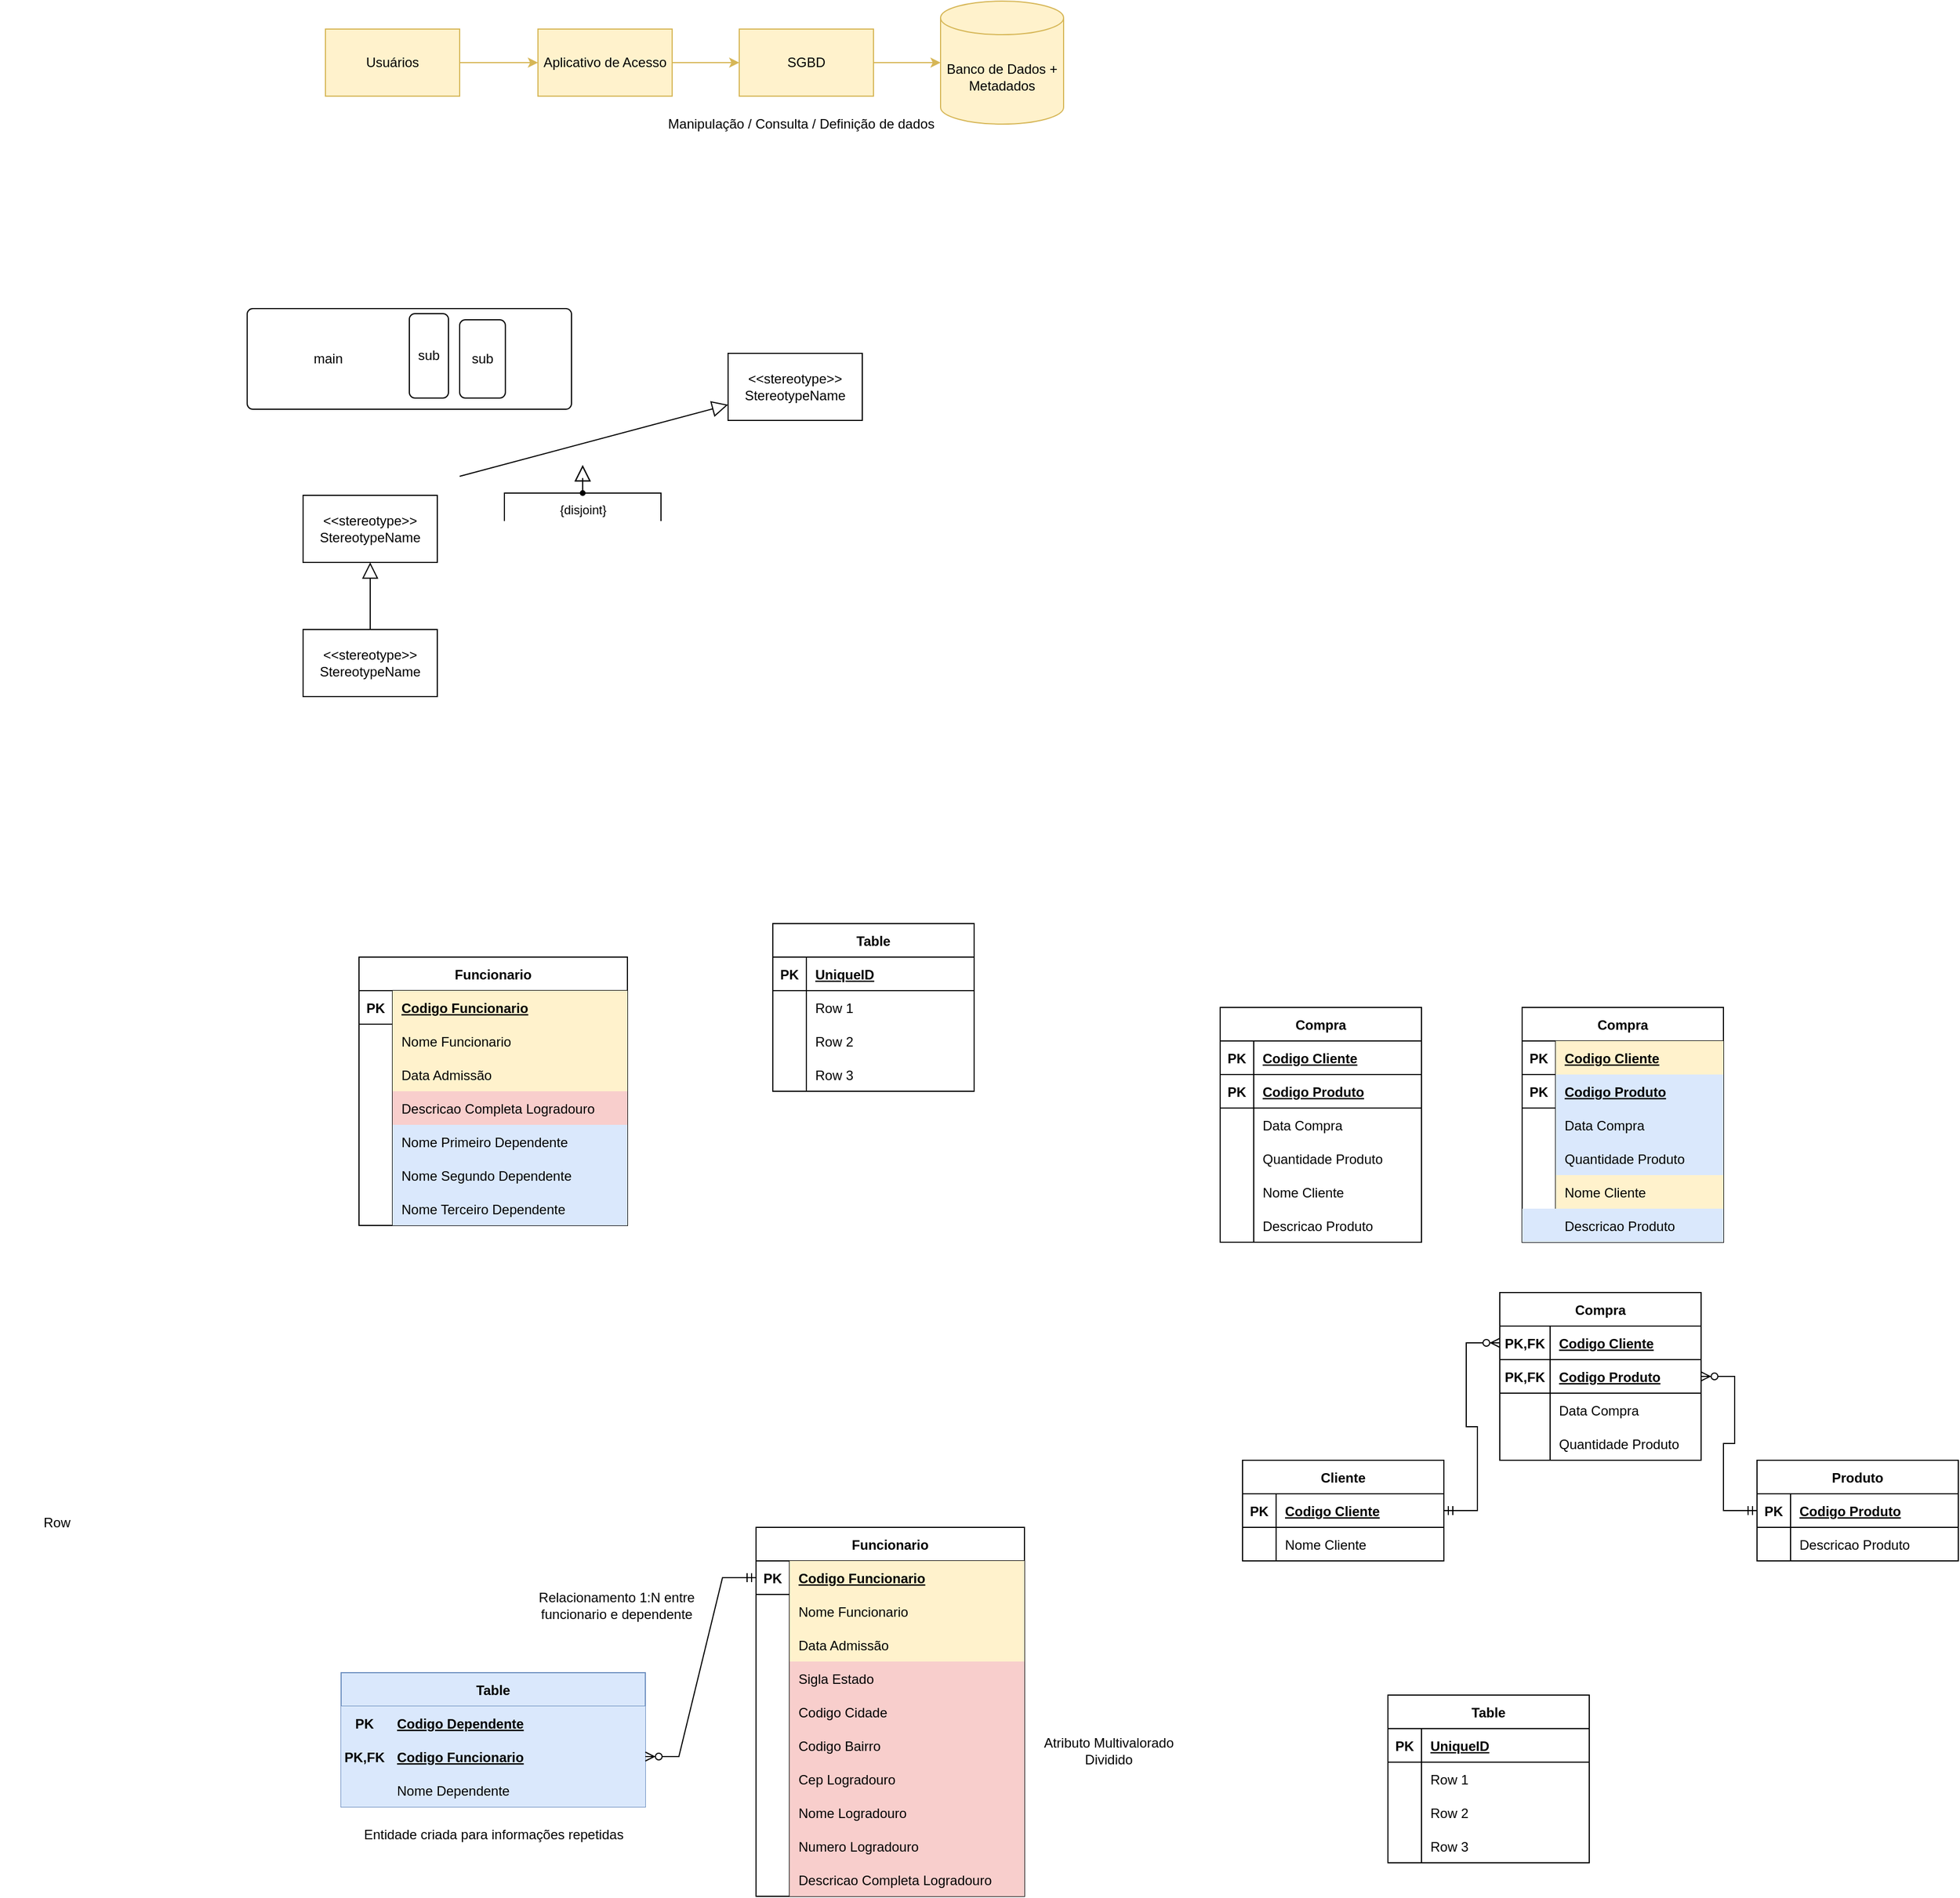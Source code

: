 <mxfile version="20.8.22" type="device"><diagram name="Page-1" id="66GM1ZWopRyx_GGw7NXz"><mxGraphModel dx="1712" dy="345" grid="1" gridSize="10" guides="1" tooltips="1" connect="1" arrows="1" fold="1" page="1" pageScale="1" pageWidth="850" pageHeight="1100" math="0" shadow="0"><root><mxCell id="0"/><mxCell id="1" parent="0"/><mxCell id="fN5zzDdDFMozxaTtd3MD-8" style="edgeStyle=orthogonalEdgeStyle;rounded=0;orthogonalLoop=1;jettySize=auto;html=1;fillColor=#fff2cc;strokeColor=#d6b656;" edge="1" parent="1" source="fN5zzDdDFMozxaTtd3MD-1" target="fN5zzDdDFMozxaTtd3MD-5"><mxGeometry relative="1" as="geometry"/></mxCell><mxCell id="fN5zzDdDFMozxaTtd3MD-1" value="SGBD" style="rounded=0;whiteSpace=wrap;html=1;fillColor=#fff2cc;strokeColor=#d6b656;" vertex="1" parent="1"><mxGeometry x="410" y="200" width="120" height="60" as="geometry"/></mxCell><mxCell id="fN5zzDdDFMozxaTtd3MD-6" style="edgeStyle=orthogonalEdgeStyle;rounded=0;orthogonalLoop=1;jettySize=auto;html=1;entryX=0;entryY=0.5;entryDx=0;entryDy=0;fillColor=#fff2cc;strokeColor=#d6b656;" edge="1" parent="1" source="fN5zzDdDFMozxaTtd3MD-2" target="fN5zzDdDFMozxaTtd3MD-3"><mxGeometry relative="1" as="geometry"/></mxCell><mxCell id="fN5zzDdDFMozxaTtd3MD-2" value="Usuários" style="rounded=0;whiteSpace=wrap;html=1;fillColor=#fff2cc;strokeColor=#d6b656;" vertex="1" parent="1"><mxGeometry x="40" y="200" width="120" height="60" as="geometry"/></mxCell><mxCell id="fN5zzDdDFMozxaTtd3MD-7" style="edgeStyle=orthogonalEdgeStyle;rounded=0;orthogonalLoop=1;jettySize=auto;html=1;entryX=0;entryY=0.5;entryDx=0;entryDy=0;fillColor=#fff2cc;strokeColor=#d6b656;" edge="1" parent="1" source="fN5zzDdDFMozxaTtd3MD-3" target="fN5zzDdDFMozxaTtd3MD-1"><mxGeometry relative="1" as="geometry"/></mxCell><mxCell id="fN5zzDdDFMozxaTtd3MD-3" value="Aplicativo de Acesso" style="rounded=0;whiteSpace=wrap;html=1;fillColor=#fff2cc;strokeColor=#d6b656;" vertex="1" parent="1"><mxGeometry x="230" y="200" width="120" height="60" as="geometry"/></mxCell><mxCell id="fN5zzDdDFMozxaTtd3MD-5" value="Banco de Dados + Metadados" style="shape=cylinder3;whiteSpace=wrap;html=1;boundedLbl=1;backgroundOutline=1;size=15;fillColor=#fff2cc;strokeColor=#d6b656;" vertex="1" parent="1"><mxGeometry x="590" y="175" width="110" height="110" as="geometry"/></mxCell><mxCell id="fN5zzDdDFMozxaTtd3MD-9" value="Manipulação / Consulta / Definição de dados" style="text;html=1;align=center;verticalAlign=middle;resizable=0;points=[];autosize=1;" vertex="1" parent="1"><mxGeometry x="340" y="270" width="250" height="30" as="geometry"/></mxCell><mxCell id="fN5zzDdDFMozxaTtd3MD-10" value="" style="rounded=1;absoluteArcSize=1;html=1;arcSize=10;" vertex="1" parent="1"><mxGeometry x="-30" y="450" width="290" height="90" as="geometry"/></mxCell><mxCell id="fN5zzDdDFMozxaTtd3MD-11" value="main" style="html=1;shape=mxgraph.er.anchor;whiteSpace=wrap;" vertex="1" parent="fN5zzDdDFMozxaTtd3MD-10"><mxGeometry width="145" height="90" as="geometry"/></mxCell><mxCell id="fN5zzDdDFMozxaTtd3MD-12" value="sub" style="rounded=1;absoluteArcSize=1;html=1;arcSize=10;whiteSpace=wrap;points=[];strokeColor=inherit;fillColor=inherit;" vertex="1" parent="fN5zzDdDFMozxaTtd3MD-10"><mxGeometry x="145" y="4.5" width="35" height="75.5" as="geometry"/></mxCell><mxCell id="fN5zzDdDFMozxaTtd3MD-28" value="sub" style="rounded=1;absoluteArcSize=1;html=1;arcSize=10;whiteSpace=wrap;points=[];strokeColor=inherit;fillColor=inherit;" vertex="1" parent="fN5zzDdDFMozxaTtd3MD-10"><mxGeometry x="190" y="10" width="40.87" height="70" as="geometry"/></mxCell><mxCell id="fN5zzDdDFMozxaTtd3MD-13" value="{disjoint}" style="ellipse;html=1;fillColor=strokeColor;labelPosition=center;align=center;fontFamily=Helvetica;fontSize=11;fontColor=default;verticalAlign=top;verticalLabelPosition=bottom;" vertex="1" parent="1"><mxGeometry x="268" y="613" width="4" height="4" as="geometry"/></mxCell><mxCell id="fN5zzDdDFMozxaTtd3MD-14" value="" style="edgeStyle=elbowEdgeStyle;html=1;endSize=12;endArrow=block;endFill=0;elbow=horizontal;rounded=0;labelBackgroundColor=default;fontFamily=Helvetica;fontSize=11;fontColor=default;shape=connector;" edge="1" source="fN5zzDdDFMozxaTtd3MD-13" parent="1"><mxGeometry x="1" relative="1" as="geometry"><mxPoint x="270" y="590" as="targetPoint"/></mxGeometry></mxCell><mxCell id="fN5zzDdDFMozxaTtd3MD-15" value="" style="edgeStyle=elbowEdgeStyle;html=1;elbow=vertical;verticalAlign=bottom;endArrow=none;rounded=0;labelBackgroundColor=default;fontFamily=Helvetica;fontSize=11;fontColor=default;startSize=14;shape=connector;" edge="1" source="fN5zzDdDFMozxaTtd3MD-13" parent="1"><mxGeometry x="1" relative="1" as="geometry"><mxPoint x="340" y="640" as="targetPoint"/><Array as="points"><mxPoint x="310" y="615"/></Array></mxGeometry></mxCell><mxCell id="fN5zzDdDFMozxaTtd3MD-16" value="" style="edgeStyle=elbowEdgeStyle;html=1;elbow=vertical;verticalAlign=bottom;endArrow=none;rounded=0;labelBackgroundColor=default;fontFamily=Helvetica;fontSize=11;fontColor=default;startSize=14;shape=connector;" edge="1" source="fN5zzDdDFMozxaTtd3MD-13" parent="1"><mxGeometry x="1" relative="1" as="geometry"><mxPoint x="200" y="640" as="targetPoint"/><Array as="points"><mxPoint x="230" y="615"/></Array></mxGeometry></mxCell><mxCell id="fN5zzDdDFMozxaTtd3MD-17" value="" style="verticalAlign=bottom;html=1;ellipse;fillColor=strokeColor;fontFamily=Helvetica;fontSize=11;fontColor=default;" vertex="1" parent="1"><mxGeometry x="268" y="613" width="4" height="4" as="geometry"/></mxCell><mxCell id="fN5zzDdDFMozxaTtd3MD-18" value="" style="edgeStyle=elbowEdgeStyle;html=1;endSize=12;endArrow=block;endFill=0;elbow=horizontal;rounded=0;labelBackgroundColor=default;fontFamily=Helvetica;fontSize=11;fontColor=default;shape=connector;" edge="1" source="fN5zzDdDFMozxaTtd3MD-17" parent="1"><mxGeometry x="1" relative="1" as="geometry"><mxPoint x="270" y="590" as="targetPoint"/></mxGeometry></mxCell><mxCell id="fN5zzDdDFMozxaTtd3MD-19" value="" style="edgeStyle=elbowEdgeStyle;html=1;elbow=vertical;verticalAlign=bottom;endArrow=none;rounded=0;labelBackgroundColor=default;fontFamily=Helvetica;fontSize=11;fontColor=default;startSize=14;shape=connector;" edge="1" source="fN5zzDdDFMozxaTtd3MD-17" parent="1"><mxGeometry x="1" relative="1" as="geometry"><mxPoint x="340" y="640" as="targetPoint"/><Array as="points"><mxPoint x="310" y="615"/></Array></mxGeometry></mxCell><mxCell id="fN5zzDdDFMozxaTtd3MD-20" value="" style="edgeStyle=elbowEdgeStyle;html=1;elbow=vertical;verticalAlign=bottom;endArrow=none;rounded=0;labelBackgroundColor=default;fontFamily=Helvetica;fontSize=11;fontColor=default;startSize=14;shape=connector;" edge="1" source="fN5zzDdDFMozxaTtd3MD-17" parent="1"><mxGeometry x="1" relative="1" as="geometry"><mxPoint x="200" y="640" as="targetPoint"/><Array as="points"><mxPoint x="230" y="615"/></Array></mxGeometry></mxCell><mxCell id="fN5zzDdDFMozxaTtd3MD-22" value="" style="edgeStyle=none;html=1;endSize=12;endArrow=block;endFill=0;rounded=0;" edge="1" parent="1" target="fN5zzDdDFMozxaTtd3MD-23"><mxGeometry width="160" relative="1" as="geometry"><mxPoint x="160" y="600" as="sourcePoint"/><mxPoint x="320" y="600" as="targetPoint"/></mxGeometry></mxCell><mxCell id="fN5zzDdDFMozxaTtd3MD-23" value="&amp;lt;&amp;lt;stereotype&amp;gt;&amp;gt;&#xA;StereotypeName" style="shape=rect;html=1;whiteSpace=wrap;align=center;" vertex="1" parent="1"><mxGeometry x="400" y="490" width="120" height="60" as="geometry"/></mxCell><mxCell id="fN5zzDdDFMozxaTtd3MD-24" value="&amp;lt;&amp;lt;stereotype&amp;gt;&amp;gt;&#xA;StereotypeName" style="shape=rect;html=1;whiteSpace=wrap;align=center;" vertex="1" parent="1"><mxGeometry x="20" y="617" width="120" height="60" as="geometry"/></mxCell><mxCell id="fN5zzDdDFMozxaTtd3MD-25" value="&amp;lt;&amp;lt;stereotype&amp;gt;&amp;gt;&#xA;StereotypeName" style="shape=rect;html=1;whiteSpace=wrap;align=center;" vertex="1" parent="1"><mxGeometry x="20" y="737" width="120" height="60" as="geometry"/></mxCell><mxCell id="fN5zzDdDFMozxaTtd3MD-26" value="" style="endArrow=block;html=1;endFill=0;edgeStyle=none;endSize=12;labelBackgroundColor=none;align=left;rounded=0;" edge="1" source="fN5zzDdDFMozxaTtd3MD-25" target="fN5zzDdDFMozxaTtd3MD-24" parent="1"><mxGeometry relative="1" as="geometry"/></mxCell><mxCell id="fN5zzDdDFMozxaTtd3MD-29" value="Funcionario" style="shape=table;startSize=30;container=1;collapsible=1;childLayout=tableLayout;fixedRows=1;rowLines=0;fontStyle=1;align=center;resizeLast=1;" vertex="1" parent="1"><mxGeometry x="70" y="1030" width="240" height="240" as="geometry"/></mxCell><mxCell id="fN5zzDdDFMozxaTtd3MD-30" value="" style="shape=tableRow;horizontal=0;startSize=0;swimlaneHead=0;swimlaneBody=0;fillColor=none;collapsible=0;dropTarget=0;points=[[0,0.5],[1,0.5]];portConstraint=eastwest;top=0;left=0;right=0;bottom=1;" vertex="1" parent="fN5zzDdDFMozxaTtd3MD-29"><mxGeometry y="30" width="240" height="30" as="geometry"/></mxCell><mxCell id="fN5zzDdDFMozxaTtd3MD-31" value="PK" style="shape=partialRectangle;connectable=0;fillColor=none;top=0;left=0;bottom=0;right=0;fontStyle=1;overflow=hidden;" vertex="1" parent="fN5zzDdDFMozxaTtd3MD-30"><mxGeometry width="30" height="30" as="geometry"><mxRectangle width="30" height="30" as="alternateBounds"/></mxGeometry></mxCell><mxCell id="fN5zzDdDFMozxaTtd3MD-32" value="Codigo Funcionario" style="shape=partialRectangle;connectable=0;fillColor=#fff2cc;top=0;left=0;bottom=0;right=0;align=left;spacingLeft=6;fontStyle=5;overflow=hidden;strokeColor=#d6b656;" vertex="1" parent="fN5zzDdDFMozxaTtd3MD-30"><mxGeometry x="30" width="210" height="30" as="geometry"><mxRectangle width="210" height="30" as="alternateBounds"/></mxGeometry></mxCell><mxCell id="fN5zzDdDFMozxaTtd3MD-33" value="" style="shape=tableRow;horizontal=0;startSize=0;swimlaneHead=0;swimlaneBody=0;fillColor=none;collapsible=0;dropTarget=0;points=[[0,0.5],[1,0.5]];portConstraint=eastwest;top=0;left=0;right=0;bottom=0;" vertex="1" parent="fN5zzDdDFMozxaTtd3MD-29"><mxGeometry y="60" width="240" height="30" as="geometry"/></mxCell><mxCell id="fN5zzDdDFMozxaTtd3MD-34" value="" style="shape=partialRectangle;connectable=0;fillColor=none;top=0;left=0;bottom=0;right=0;editable=1;overflow=hidden;" vertex="1" parent="fN5zzDdDFMozxaTtd3MD-33"><mxGeometry width="30" height="30" as="geometry"><mxRectangle width="30" height="30" as="alternateBounds"/></mxGeometry></mxCell><mxCell id="fN5zzDdDFMozxaTtd3MD-35" value="Nome Funcionario" style="shape=partialRectangle;connectable=0;fillColor=#fff2cc;top=0;left=0;bottom=0;right=0;align=left;spacingLeft=6;overflow=hidden;strokeColor=#d6b656;" vertex="1" parent="fN5zzDdDFMozxaTtd3MD-33"><mxGeometry x="30" width="210" height="30" as="geometry"><mxRectangle width="210" height="30" as="alternateBounds"/></mxGeometry></mxCell><mxCell id="fN5zzDdDFMozxaTtd3MD-36" value="" style="shape=tableRow;horizontal=0;startSize=0;swimlaneHead=0;swimlaneBody=0;fillColor=none;collapsible=0;dropTarget=0;points=[[0,0.5],[1,0.5]];portConstraint=eastwest;top=0;left=0;right=0;bottom=0;" vertex="1" parent="fN5zzDdDFMozxaTtd3MD-29"><mxGeometry y="90" width="240" height="30" as="geometry"/></mxCell><mxCell id="fN5zzDdDFMozxaTtd3MD-37" value="" style="shape=partialRectangle;connectable=0;fillColor=none;top=0;left=0;bottom=0;right=0;editable=1;overflow=hidden;" vertex="1" parent="fN5zzDdDFMozxaTtd3MD-36"><mxGeometry width="30" height="30" as="geometry"><mxRectangle width="30" height="30" as="alternateBounds"/></mxGeometry></mxCell><mxCell id="fN5zzDdDFMozxaTtd3MD-38" value="Data Admissão" style="shape=partialRectangle;connectable=0;fillColor=#fff2cc;top=0;left=0;bottom=0;right=0;align=left;spacingLeft=6;overflow=hidden;strokeColor=#d6b656;" vertex="1" parent="fN5zzDdDFMozxaTtd3MD-36"><mxGeometry x="30" width="210" height="30" as="geometry"><mxRectangle width="210" height="30" as="alternateBounds"/></mxGeometry></mxCell><mxCell id="fN5zzDdDFMozxaTtd3MD-58" value="" style="shape=tableRow;horizontal=0;startSize=0;swimlaneHead=0;swimlaneBody=0;fillColor=none;collapsible=0;dropTarget=0;points=[[0,0.5],[1,0.5]];portConstraint=eastwest;top=0;left=0;right=0;bottom=0;" vertex="1" parent="fN5zzDdDFMozxaTtd3MD-29"><mxGeometry y="120" width="240" height="30" as="geometry"/></mxCell><mxCell id="fN5zzDdDFMozxaTtd3MD-59" value="" style="shape=partialRectangle;connectable=0;fillColor=none;top=0;left=0;bottom=0;right=0;editable=1;overflow=hidden;" vertex="1" parent="fN5zzDdDFMozxaTtd3MD-58"><mxGeometry width="30" height="30" as="geometry"><mxRectangle width="30" height="30" as="alternateBounds"/></mxGeometry></mxCell><mxCell id="fN5zzDdDFMozxaTtd3MD-60" value="Descricao Completa Logradouro" style="shape=partialRectangle;connectable=0;fillColor=#f8cecc;top=0;left=0;bottom=0;right=0;align=left;spacingLeft=6;overflow=hidden;strokeColor=#b85450;" vertex="1" parent="fN5zzDdDFMozxaTtd3MD-58"><mxGeometry x="30" width="210" height="30" as="geometry"><mxRectangle width="210" height="30" as="alternateBounds"/></mxGeometry></mxCell><mxCell id="fN5zzDdDFMozxaTtd3MD-62" value="" style="shape=tableRow;horizontal=0;startSize=0;swimlaneHead=0;swimlaneBody=0;fillColor=none;collapsible=0;dropTarget=0;points=[[0,0.5],[1,0.5]];portConstraint=eastwest;top=0;left=0;right=0;bottom=0;" vertex="1" parent="fN5zzDdDFMozxaTtd3MD-29"><mxGeometry y="150" width="240" height="30" as="geometry"/></mxCell><mxCell id="fN5zzDdDFMozxaTtd3MD-63" value="" style="shape=partialRectangle;connectable=0;fillColor=none;top=0;left=0;bottom=0;right=0;editable=1;overflow=hidden;" vertex="1" parent="fN5zzDdDFMozxaTtd3MD-62"><mxGeometry width="30" height="30" as="geometry"><mxRectangle width="30" height="30" as="alternateBounds"/></mxGeometry></mxCell><mxCell id="fN5zzDdDFMozxaTtd3MD-64" value="Nome Primeiro Dependente" style="shape=partialRectangle;connectable=0;fillColor=#dae8fc;top=0;left=0;bottom=0;right=0;align=left;spacingLeft=6;overflow=hidden;strokeColor=#6c8ebf;" vertex="1" parent="fN5zzDdDFMozxaTtd3MD-62"><mxGeometry x="30" width="210" height="30" as="geometry"><mxRectangle width="210" height="30" as="alternateBounds"/></mxGeometry></mxCell><mxCell id="fN5zzDdDFMozxaTtd3MD-39" value="" style="shape=tableRow;horizontal=0;startSize=0;swimlaneHead=0;swimlaneBody=0;fillColor=none;collapsible=0;dropTarget=0;points=[[0,0.5],[1,0.5]];portConstraint=eastwest;top=0;left=0;right=0;bottom=0;" vertex="1" parent="fN5zzDdDFMozxaTtd3MD-29"><mxGeometry y="180" width="240" height="30" as="geometry"/></mxCell><mxCell id="fN5zzDdDFMozxaTtd3MD-40" value="" style="shape=partialRectangle;connectable=0;fillColor=none;top=0;left=0;bottom=0;right=0;editable=1;overflow=hidden;" vertex="1" parent="fN5zzDdDFMozxaTtd3MD-39"><mxGeometry width="30" height="30" as="geometry"><mxRectangle width="30" height="30" as="alternateBounds"/></mxGeometry></mxCell><mxCell id="fN5zzDdDFMozxaTtd3MD-41" value="Nome Segundo Dependente" style="shape=partialRectangle;connectable=0;fillColor=#dae8fc;top=0;left=0;bottom=0;right=0;align=left;spacingLeft=6;overflow=hidden;strokeColor=#6c8ebf;" vertex="1" parent="fN5zzDdDFMozxaTtd3MD-39"><mxGeometry x="30" width="210" height="30" as="geometry"><mxRectangle width="210" height="30" as="alternateBounds"/></mxGeometry></mxCell><mxCell id="fN5zzDdDFMozxaTtd3MD-66" value="" style="shape=tableRow;horizontal=0;startSize=0;swimlaneHead=0;swimlaneBody=0;fillColor=none;collapsible=0;dropTarget=0;points=[[0,0.5],[1,0.5]];portConstraint=eastwest;top=0;left=0;right=0;bottom=0;" vertex="1" parent="fN5zzDdDFMozxaTtd3MD-29"><mxGeometry y="210" width="240" height="30" as="geometry"/></mxCell><mxCell id="fN5zzDdDFMozxaTtd3MD-67" value="" style="shape=partialRectangle;connectable=0;fillColor=none;top=0;left=0;bottom=0;right=0;editable=1;overflow=hidden;" vertex="1" parent="fN5zzDdDFMozxaTtd3MD-66"><mxGeometry width="30" height="30" as="geometry"><mxRectangle width="30" height="30" as="alternateBounds"/></mxGeometry></mxCell><mxCell id="fN5zzDdDFMozxaTtd3MD-68" value="Nome Terceiro Dependente" style="shape=partialRectangle;connectable=0;fillColor=#dae8fc;top=0;left=0;bottom=0;right=0;align=left;spacingLeft=6;overflow=hidden;strokeColor=#6c8ebf;" vertex="1" parent="fN5zzDdDFMozxaTtd3MD-66"><mxGeometry x="30" width="210" height="30" as="geometry"><mxRectangle width="210" height="30" as="alternateBounds"/></mxGeometry></mxCell><mxCell id="fN5zzDdDFMozxaTtd3MD-42" value="Table" style="shape=table;startSize=30;container=1;collapsible=1;childLayout=tableLayout;fixedRows=1;rowLines=0;fontStyle=1;align=center;resizeLast=1;" vertex="1" parent="1"><mxGeometry x="440" y="1000" width="180" height="150" as="geometry"/></mxCell><mxCell id="fN5zzDdDFMozxaTtd3MD-43" value="" style="shape=tableRow;horizontal=0;startSize=0;swimlaneHead=0;swimlaneBody=0;fillColor=none;collapsible=0;dropTarget=0;points=[[0,0.5],[1,0.5]];portConstraint=eastwest;top=0;left=0;right=0;bottom=1;" vertex="1" parent="fN5zzDdDFMozxaTtd3MD-42"><mxGeometry y="30" width="180" height="30" as="geometry"/></mxCell><mxCell id="fN5zzDdDFMozxaTtd3MD-44" value="PK" style="shape=partialRectangle;connectable=0;fillColor=none;top=0;left=0;bottom=0;right=0;fontStyle=1;overflow=hidden;" vertex="1" parent="fN5zzDdDFMozxaTtd3MD-43"><mxGeometry width="30" height="30" as="geometry"><mxRectangle width="30" height="30" as="alternateBounds"/></mxGeometry></mxCell><mxCell id="fN5zzDdDFMozxaTtd3MD-45" value="UniqueID" style="shape=partialRectangle;connectable=0;fillColor=none;top=0;left=0;bottom=0;right=0;align=left;spacingLeft=6;fontStyle=5;overflow=hidden;" vertex="1" parent="fN5zzDdDFMozxaTtd3MD-43"><mxGeometry x="30" width="150" height="30" as="geometry"><mxRectangle width="150" height="30" as="alternateBounds"/></mxGeometry></mxCell><mxCell id="fN5zzDdDFMozxaTtd3MD-46" value="" style="shape=tableRow;horizontal=0;startSize=0;swimlaneHead=0;swimlaneBody=0;fillColor=none;collapsible=0;dropTarget=0;points=[[0,0.5],[1,0.5]];portConstraint=eastwest;top=0;left=0;right=0;bottom=0;" vertex="1" parent="fN5zzDdDFMozxaTtd3MD-42"><mxGeometry y="60" width="180" height="30" as="geometry"/></mxCell><mxCell id="fN5zzDdDFMozxaTtd3MD-47" value="" style="shape=partialRectangle;connectable=0;fillColor=none;top=0;left=0;bottom=0;right=0;editable=1;overflow=hidden;" vertex="1" parent="fN5zzDdDFMozxaTtd3MD-46"><mxGeometry width="30" height="30" as="geometry"><mxRectangle width="30" height="30" as="alternateBounds"/></mxGeometry></mxCell><mxCell id="fN5zzDdDFMozxaTtd3MD-48" value="Row 1" style="shape=partialRectangle;connectable=0;fillColor=none;top=0;left=0;bottom=0;right=0;align=left;spacingLeft=6;overflow=hidden;" vertex="1" parent="fN5zzDdDFMozxaTtd3MD-46"><mxGeometry x="30" width="150" height="30" as="geometry"><mxRectangle width="150" height="30" as="alternateBounds"/></mxGeometry></mxCell><mxCell id="fN5zzDdDFMozxaTtd3MD-49" value="" style="shape=tableRow;horizontal=0;startSize=0;swimlaneHead=0;swimlaneBody=0;fillColor=none;collapsible=0;dropTarget=0;points=[[0,0.5],[1,0.5]];portConstraint=eastwest;top=0;left=0;right=0;bottom=0;" vertex="1" parent="fN5zzDdDFMozxaTtd3MD-42"><mxGeometry y="90" width="180" height="30" as="geometry"/></mxCell><mxCell id="fN5zzDdDFMozxaTtd3MD-50" value="" style="shape=partialRectangle;connectable=0;fillColor=none;top=0;left=0;bottom=0;right=0;editable=1;overflow=hidden;" vertex="1" parent="fN5zzDdDFMozxaTtd3MD-49"><mxGeometry width="30" height="30" as="geometry"><mxRectangle width="30" height="30" as="alternateBounds"/></mxGeometry></mxCell><mxCell id="fN5zzDdDFMozxaTtd3MD-51" value="Row 2" style="shape=partialRectangle;connectable=0;fillColor=none;top=0;left=0;bottom=0;right=0;align=left;spacingLeft=6;overflow=hidden;" vertex="1" parent="fN5zzDdDFMozxaTtd3MD-49"><mxGeometry x="30" width="150" height="30" as="geometry"><mxRectangle width="150" height="30" as="alternateBounds"/></mxGeometry></mxCell><mxCell id="fN5zzDdDFMozxaTtd3MD-52" value="" style="shape=tableRow;horizontal=0;startSize=0;swimlaneHead=0;swimlaneBody=0;fillColor=none;collapsible=0;dropTarget=0;points=[[0,0.5],[1,0.5]];portConstraint=eastwest;top=0;left=0;right=0;bottom=0;" vertex="1" parent="fN5zzDdDFMozxaTtd3MD-42"><mxGeometry y="120" width="180" height="30" as="geometry"/></mxCell><mxCell id="fN5zzDdDFMozxaTtd3MD-53" value="" style="shape=partialRectangle;connectable=0;fillColor=none;top=0;left=0;bottom=0;right=0;editable=1;overflow=hidden;" vertex="1" parent="fN5zzDdDFMozxaTtd3MD-52"><mxGeometry width="30" height="30" as="geometry"><mxRectangle width="30" height="30" as="alternateBounds"/></mxGeometry></mxCell><mxCell id="fN5zzDdDFMozxaTtd3MD-54" value="Row 3" style="shape=partialRectangle;connectable=0;fillColor=none;top=0;left=0;bottom=0;right=0;align=left;spacingLeft=6;overflow=hidden;" vertex="1" parent="fN5zzDdDFMozxaTtd3MD-52"><mxGeometry x="30" width="150" height="30" as="geometry"><mxRectangle width="150" height="30" as="alternateBounds"/></mxGeometry></mxCell><mxCell id="fN5zzDdDFMozxaTtd3MD-69" value="Funcionario" style="shape=table;startSize=30;container=1;collapsible=1;childLayout=tableLayout;fixedRows=1;rowLines=0;fontStyle=1;align=center;resizeLast=1;" vertex="1" parent="1"><mxGeometry x="425" y="1540" width="240" height="330" as="geometry"/></mxCell><mxCell id="fN5zzDdDFMozxaTtd3MD-70" value="" style="shape=tableRow;horizontal=0;startSize=0;swimlaneHead=0;swimlaneBody=0;fillColor=none;collapsible=0;dropTarget=0;points=[[0,0.5],[1,0.5]];portConstraint=eastwest;top=0;left=0;right=0;bottom=1;" vertex="1" parent="fN5zzDdDFMozxaTtd3MD-69"><mxGeometry y="30" width="240" height="30" as="geometry"/></mxCell><mxCell id="fN5zzDdDFMozxaTtd3MD-71" value="PK" style="shape=partialRectangle;connectable=0;fillColor=none;top=0;left=0;bottom=0;right=0;fontStyle=1;overflow=hidden;" vertex="1" parent="fN5zzDdDFMozxaTtd3MD-70"><mxGeometry width="30" height="30" as="geometry"><mxRectangle width="30" height="30" as="alternateBounds"/></mxGeometry></mxCell><mxCell id="fN5zzDdDFMozxaTtd3MD-72" value="Codigo Funcionario" style="shape=partialRectangle;connectable=0;fillColor=#fff2cc;top=0;left=0;bottom=0;right=0;align=left;spacingLeft=6;fontStyle=5;overflow=hidden;strokeColor=#d6b656;" vertex="1" parent="fN5zzDdDFMozxaTtd3MD-70"><mxGeometry x="30" width="210" height="30" as="geometry"><mxRectangle width="210" height="30" as="alternateBounds"/></mxGeometry></mxCell><mxCell id="fN5zzDdDFMozxaTtd3MD-73" value="" style="shape=tableRow;horizontal=0;startSize=0;swimlaneHead=0;swimlaneBody=0;fillColor=none;collapsible=0;dropTarget=0;points=[[0,0.5],[1,0.5]];portConstraint=eastwest;top=0;left=0;right=0;bottom=0;" vertex="1" parent="fN5zzDdDFMozxaTtd3MD-69"><mxGeometry y="60" width="240" height="30" as="geometry"/></mxCell><mxCell id="fN5zzDdDFMozxaTtd3MD-74" value="" style="shape=partialRectangle;connectable=0;fillColor=none;top=0;left=0;bottom=0;right=0;editable=1;overflow=hidden;" vertex="1" parent="fN5zzDdDFMozxaTtd3MD-73"><mxGeometry width="30" height="30" as="geometry"><mxRectangle width="30" height="30" as="alternateBounds"/></mxGeometry></mxCell><mxCell id="fN5zzDdDFMozxaTtd3MD-75" value="Nome Funcionario" style="shape=partialRectangle;connectable=0;fillColor=#fff2cc;top=0;left=0;bottom=0;right=0;align=left;spacingLeft=6;overflow=hidden;strokeColor=#d6b656;" vertex="1" parent="fN5zzDdDFMozxaTtd3MD-73"><mxGeometry x="30" width="210" height="30" as="geometry"><mxRectangle width="210" height="30" as="alternateBounds"/></mxGeometry></mxCell><mxCell id="fN5zzDdDFMozxaTtd3MD-76" value="" style="shape=tableRow;horizontal=0;startSize=0;swimlaneHead=0;swimlaneBody=0;fillColor=none;collapsible=0;dropTarget=0;points=[[0,0.5],[1,0.5]];portConstraint=eastwest;top=0;left=0;right=0;bottom=0;" vertex="1" parent="fN5zzDdDFMozxaTtd3MD-69"><mxGeometry y="90" width="240" height="30" as="geometry"/></mxCell><mxCell id="fN5zzDdDFMozxaTtd3MD-77" value="" style="shape=partialRectangle;connectable=0;fillColor=none;top=0;left=0;bottom=0;right=0;editable=1;overflow=hidden;" vertex="1" parent="fN5zzDdDFMozxaTtd3MD-76"><mxGeometry width="30" height="30" as="geometry"><mxRectangle width="30" height="30" as="alternateBounds"/></mxGeometry></mxCell><mxCell id="fN5zzDdDFMozxaTtd3MD-78" value="Data Admissão" style="shape=partialRectangle;connectable=0;fillColor=#fff2cc;top=0;left=0;bottom=0;right=0;align=left;spacingLeft=6;overflow=hidden;strokeColor=#d6b656;" vertex="1" parent="fN5zzDdDFMozxaTtd3MD-76"><mxGeometry x="30" width="210" height="30" as="geometry"><mxRectangle width="210" height="30" as="alternateBounds"/></mxGeometry></mxCell><mxCell id="fN5zzDdDFMozxaTtd3MD-105" value="" style="shape=tableRow;horizontal=0;startSize=0;swimlaneHead=0;swimlaneBody=0;fillColor=none;collapsible=0;dropTarget=0;points=[[0,0.5],[1,0.5]];portConstraint=eastwest;top=0;left=0;right=0;bottom=0;" vertex="1" parent="fN5zzDdDFMozxaTtd3MD-69"><mxGeometry y="120" width="240" height="30" as="geometry"/></mxCell><mxCell id="fN5zzDdDFMozxaTtd3MD-106" value="" style="shape=partialRectangle;connectable=0;fillColor=none;top=0;left=0;bottom=0;right=0;editable=1;overflow=hidden;" vertex="1" parent="fN5zzDdDFMozxaTtd3MD-105"><mxGeometry width="30" height="30" as="geometry"><mxRectangle width="30" height="30" as="alternateBounds"/></mxGeometry></mxCell><mxCell id="fN5zzDdDFMozxaTtd3MD-107" value="Sigla Estado" style="shape=partialRectangle;connectable=0;fillColor=#f8cecc;top=0;left=0;bottom=0;right=0;align=left;spacingLeft=6;overflow=hidden;strokeColor=#b85450;" vertex="1" parent="fN5zzDdDFMozxaTtd3MD-105"><mxGeometry x="30" width="210" height="30" as="geometry"><mxRectangle width="210" height="30" as="alternateBounds"/></mxGeometry></mxCell><mxCell id="fN5zzDdDFMozxaTtd3MD-97" value="" style="shape=tableRow;horizontal=0;startSize=0;swimlaneHead=0;swimlaneBody=0;fillColor=none;collapsible=0;dropTarget=0;points=[[0,0.5],[1,0.5]];portConstraint=eastwest;top=0;left=0;right=0;bottom=0;" vertex="1" parent="fN5zzDdDFMozxaTtd3MD-69"><mxGeometry y="150" width="240" height="30" as="geometry"/></mxCell><mxCell id="fN5zzDdDFMozxaTtd3MD-98" value="" style="shape=partialRectangle;connectable=0;fillColor=none;top=0;left=0;bottom=0;right=0;editable=1;overflow=hidden;" vertex="1" parent="fN5zzDdDFMozxaTtd3MD-97"><mxGeometry width="30" height="30" as="geometry"><mxRectangle width="30" height="30" as="alternateBounds"/></mxGeometry></mxCell><mxCell id="fN5zzDdDFMozxaTtd3MD-99" value="Codigo Cidade" style="shape=partialRectangle;connectable=0;fillColor=#f8cecc;top=0;left=0;bottom=0;right=0;align=left;spacingLeft=6;overflow=hidden;strokeColor=#b85450;" vertex="1" parent="fN5zzDdDFMozxaTtd3MD-97"><mxGeometry x="30" width="210" height="30" as="geometry"><mxRectangle width="210" height="30" as="alternateBounds"/></mxGeometry></mxCell><mxCell id="fN5zzDdDFMozxaTtd3MD-101" value="" style="shape=tableRow;horizontal=0;startSize=0;swimlaneHead=0;swimlaneBody=0;fillColor=none;collapsible=0;dropTarget=0;points=[[0,0.5],[1,0.5]];portConstraint=eastwest;top=0;left=0;right=0;bottom=0;" vertex="1" parent="fN5zzDdDFMozxaTtd3MD-69"><mxGeometry y="180" width="240" height="30" as="geometry"/></mxCell><mxCell id="fN5zzDdDFMozxaTtd3MD-102" value="" style="shape=partialRectangle;connectable=0;fillColor=none;top=0;left=0;bottom=0;right=0;editable=1;overflow=hidden;" vertex="1" parent="fN5zzDdDFMozxaTtd3MD-101"><mxGeometry width="30" height="30" as="geometry"><mxRectangle width="30" height="30" as="alternateBounds"/></mxGeometry></mxCell><mxCell id="fN5zzDdDFMozxaTtd3MD-103" value="Codigo Bairro" style="shape=partialRectangle;connectable=0;fillColor=#f8cecc;top=0;left=0;bottom=0;right=0;align=left;spacingLeft=6;overflow=hidden;strokeColor=#b85450;" vertex="1" parent="fN5zzDdDFMozxaTtd3MD-101"><mxGeometry x="30" width="210" height="30" as="geometry"><mxRectangle width="210" height="30" as="alternateBounds"/></mxGeometry></mxCell><mxCell id="fN5zzDdDFMozxaTtd3MD-79" value="" style="shape=tableRow;horizontal=0;startSize=0;swimlaneHead=0;swimlaneBody=0;fillColor=none;collapsible=0;dropTarget=0;points=[[0,0.5],[1,0.5]];portConstraint=eastwest;top=0;left=0;right=0;bottom=0;" vertex="1" parent="fN5zzDdDFMozxaTtd3MD-69"><mxGeometry y="210" width="240" height="30" as="geometry"/></mxCell><mxCell id="fN5zzDdDFMozxaTtd3MD-80" value="" style="shape=partialRectangle;connectable=0;fillColor=none;top=0;left=0;bottom=0;right=0;editable=1;overflow=hidden;" vertex="1" parent="fN5zzDdDFMozxaTtd3MD-79"><mxGeometry width="30" height="30" as="geometry"><mxRectangle width="30" height="30" as="alternateBounds"/></mxGeometry></mxCell><mxCell id="fN5zzDdDFMozxaTtd3MD-81" value="Cep Logradouro" style="shape=partialRectangle;connectable=0;top=0;left=0;bottom=0;right=0;align=left;spacingLeft=6;overflow=hidden;fillColor=#f8cecc;strokeColor=#b85450;" vertex="1" parent="fN5zzDdDFMozxaTtd3MD-79"><mxGeometry x="30" width="210" height="30" as="geometry"><mxRectangle width="210" height="30" as="alternateBounds"/></mxGeometry></mxCell><mxCell id="fN5zzDdDFMozxaTtd3MD-82" value="" style="shape=tableRow;horizontal=0;startSize=0;swimlaneHead=0;swimlaneBody=0;fillColor=none;collapsible=0;dropTarget=0;points=[[0,0.5],[1,0.5]];portConstraint=eastwest;top=0;left=0;right=0;bottom=0;" vertex="1" parent="fN5zzDdDFMozxaTtd3MD-69"><mxGeometry y="240" width="240" height="30" as="geometry"/></mxCell><mxCell id="fN5zzDdDFMozxaTtd3MD-83" value="" style="shape=partialRectangle;connectable=0;fillColor=none;top=0;left=0;bottom=0;right=0;editable=1;overflow=hidden;" vertex="1" parent="fN5zzDdDFMozxaTtd3MD-82"><mxGeometry width="30" height="30" as="geometry"><mxRectangle width="30" height="30" as="alternateBounds"/></mxGeometry></mxCell><mxCell id="fN5zzDdDFMozxaTtd3MD-84" value="Nome Logradouro" style="shape=partialRectangle;connectable=0;top=0;left=0;bottom=0;right=0;align=left;spacingLeft=6;overflow=hidden;fillColor=#f8cecc;strokeColor=#b85450;" vertex="1" parent="fN5zzDdDFMozxaTtd3MD-82"><mxGeometry x="30" width="210" height="30" as="geometry"><mxRectangle width="210" height="30" as="alternateBounds"/></mxGeometry></mxCell><mxCell id="fN5zzDdDFMozxaTtd3MD-85" value="" style="shape=tableRow;horizontal=0;startSize=0;swimlaneHead=0;swimlaneBody=0;fillColor=none;collapsible=0;dropTarget=0;points=[[0,0.5],[1,0.5]];portConstraint=eastwest;top=0;left=0;right=0;bottom=0;" vertex="1" parent="fN5zzDdDFMozxaTtd3MD-69"><mxGeometry y="270" width="240" height="30" as="geometry"/></mxCell><mxCell id="fN5zzDdDFMozxaTtd3MD-86" value="" style="shape=partialRectangle;connectable=0;fillColor=none;top=0;left=0;bottom=0;right=0;editable=1;overflow=hidden;" vertex="1" parent="fN5zzDdDFMozxaTtd3MD-85"><mxGeometry width="30" height="30" as="geometry"><mxRectangle width="30" height="30" as="alternateBounds"/></mxGeometry></mxCell><mxCell id="fN5zzDdDFMozxaTtd3MD-87" value="Numero Logradouro" style="shape=partialRectangle;connectable=0;top=0;left=0;bottom=0;right=0;align=left;spacingLeft=6;overflow=hidden;fillColor=#f8cecc;strokeColor=#b85450;" vertex="1" parent="fN5zzDdDFMozxaTtd3MD-85"><mxGeometry x="30" width="210" height="30" as="geometry"><mxRectangle width="210" height="30" as="alternateBounds"/></mxGeometry></mxCell><mxCell id="fN5zzDdDFMozxaTtd3MD-88" value="" style="shape=tableRow;horizontal=0;startSize=0;swimlaneHead=0;swimlaneBody=0;fillColor=none;collapsible=0;dropTarget=0;points=[[0,0.5],[1,0.5]];portConstraint=eastwest;top=0;left=0;right=0;bottom=0;" vertex="1" parent="fN5zzDdDFMozxaTtd3MD-69"><mxGeometry y="300" width="240" height="30" as="geometry"/></mxCell><mxCell id="fN5zzDdDFMozxaTtd3MD-89" value="" style="shape=partialRectangle;connectable=0;fillColor=none;top=0;left=0;bottom=0;right=0;editable=1;overflow=hidden;" vertex="1" parent="fN5zzDdDFMozxaTtd3MD-88"><mxGeometry width="30" height="30" as="geometry"><mxRectangle width="30" height="30" as="alternateBounds"/></mxGeometry></mxCell><mxCell id="fN5zzDdDFMozxaTtd3MD-90" value="Descricao Completa Logradouro" style="shape=partialRectangle;connectable=0;top=0;left=0;bottom=0;right=0;align=left;spacingLeft=6;overflow=hidden;fillColor=#f8cecc;strokeColor=#b85450;" vertex="1" parent="fN5zzDdDFMozxaTtd3MD-88"><mxGeometry x="30" width="210" height="30" as="geometry"><mxRectangle width="210" height="30" as="alternateBounds"/></mxGeometry></mxCell><mxCell id="fN5zzDdDFMozxaTtd3MD-92" value="" style="shape=table;startSize=0;container=1;collapsible=1;childLayout=tableLayout;fixedRows=1;rowLines=0;fontStyle=0;align=center;resizeLast=1;strokeColor=none;fillColor=none;collapsible=0;" vertex="1" parent="1"><mxGeometry x="-250" y="1520" width="180" height="30" as="geometry"/></mxCell><mxCell id="fN5zzDdDFMozxaTtd3MD-93" value="" style="shape=tableRow;horizontal=0;startSize=0;swimlaneHead=0;swimlaneBody=0;fillColor=none;collapsible=0;dropTarget=0;points=[[0,0.5],[1,0.5]];portConstraint=eastwest;top=0;left=0;right=0;bottom=0;" vertex="1" parent="fN5zzDdDFMozxaTtd3MD-92"><mxGeometry width="180" height="30" as="geometry"/></mxCell><mxCell id="fN5zzDdDFMozxaTtd3MD-94" value="" style="shape=partialRectangle;connectable=0;fillColor=none;top=0;left=0;bottom=0;right=0;editable=1;overflow=hidden;" vertex="1" parent="fN5zzDdDFMozxaTtd3MD-93"><mxGeometry width="30" height="30" as="geometry"><mxRectangle width="30" height="30" as="alternateBounds"/></mxGeometry></mxCell><mxCell id="fN5zzDdDFMozxaTtd3MD-95" value="Row" style="shape=partialRectangle;connectable=0;fillColor=none;top=0;left=0;bottom=0;right=0;align=left;spacingLeft=6;overflow=hidden;" vertex="1" parent="fN5zzDdDFMozxaTtd3MD-93"><mxGeometry x="30" width="150" height="30" as="geometry"><mxRectangle width="150" height="30" as="alternateBounds"/></mxGeometry></mxCell><mxCell id="fN5zzDdDFMozxaTtd3MD-108" value="Table" style="shape=table;startSize=30;container=1;collapsible=1;childLayout=tableLayout;fixedRows=1;rowLines=0;fontStyle=1;align=center;resizeLast=1;fillColor=#dae8fc;strokeColor=#6c8ebf;" vertex="1" parent="1"><mxGeometry x="54" y="1670" width="272" height="120" as="geometry"/></mxCell><mxCell id="fN5zzDdDFMozxaTtd3MD-126" value="" style="shape=tableRow;horizontal=0;startSize=0;swimlaneHead=0;swimlaneBody=0;fillColor=#dae8fc;collapsible=0;dropTarget=0;points=[[0,0.5],[1,0.5]];portConstraint=eastwest;top=0;left=0;right=0;bottom=1;strokeColor=#6c8ebf;" vertex="1" parent="fN5zzDdDFMozxaTtd3MD-108"><mxGeometry y="30" width="272" height="30" as="geometry"/></mxCell><mxCell id="fN5zzDdDFMozxaTtd3MD-127" value="PK" style="shape=partialRectangle;connectable=0;fillColor=#dae8fc;top=0;left=0;bottom=0;right=0;fontStyle=1;overflow=hidden;strokeColor=#6c8ebf;" vertex="1" parent="fN5zzDdDFMozxaTtd3MD-126"><mxGeometry width="42" height="30" as="geometry"><mxRectangle width="42" height="30" as="alternateBounds"/></mxGeometry></mxCell><mxCell id="fN5zzDdDFMozxaTtd3MD-128" value="Codigo Dependente" style="shape=partialRectangle;connectable=0;fillColor=#dae8fc;top=0;left=0;bottom=0;right=0;align=left;spacingLeft=6;fontStyle=5;overflow=hidden;strokeColor=#6c8ebf;" vertex="1" parent="fN5zzDdDFMozxaTtd3MD-126"><mxGeometry x="42" width="230" height="30" as="geometry"><mxRectangle width="230" height="30" as="alternateBounds"/></mxGeometry></mxCell><mxCell id="fN5zzDdDFMozxaTtd3MD-109" value="" style="shape=tableRow;horizontal=0;startSize=0;swimlaneHead=0;swimlaneBody=0;fillColor=#dae8fc;collapsible=0;dropTarget=0;points=[[0,0.5],[1,0.5]];portConstraint=eastwest;top=0;left=0;right=0;bottom=1;strokeColor=#6c8ebf;" vertex="1" parent="fN5zzDdDFMozxaTtd3MD-108"><mxGeometry y="60" width="272" height="30" as="geometry"/></mxCell><mxCell id="fN5zzDdDFMozxaTtd3MD-110" value="PK,FK" style="shape=partialRectangle;connectable=0;fillColor=#dae8fc;top=0;left=0;bottom=0;right=0;fontStyle=1;overflow=hidden;strokeColor=#6c8ebf;" vertex="1" parent="fN5zzDdDFMozxaTtd3MD-109"><mxGeometry width="42" height="30" as="geometry"><mxRectangle width="42" height="30" as="alternateBounds"/></mxGeometry></mxCell><mxCell id="fN5zzDdDFMozxaTtd3MD-111" value="Codigo Funcionario" style="shape=partialRectangle;connectable=0;fillColor=#dae8fc;top=0;left=0;bottom=0;right=0;align=left;spacingLeft=6;fontStyle=5;overflow=hidden;strokeColor=#6c8ebf;" vertex="1" parent="fN5zzDdDFMozxaTtd3MD-109"><mxGeometry x="42" width="230" height="30" as="geometry"><mxRectangle width="230" height="30" as="alternateBounds"/></mxGeometry></mxCell><mxCell id="fN5zzDdDFMozxaTtd3MD-112" value="" style="shape=tableRow;horizontal=0;startSize=0;swimlaneHead=0;swimlaneBody=0;fillColor=#dae8fc;collapsible=0;dropTarget=0;points=[[0,0.5],[1,0.5]];portConstraint=eastwest;top=0;left=0;right=0;bottom=0;strokeColor=#6c8ebf;" vertex="1" parent="fN5zzDdDFMozxaTtd3MD-108"><mxGeometry y="90" width="272" height="30" as="geometry"/></mxCell><mxCell id="fN5zzDdDFMozxaTtd3MD-113" value="" style="shape=partialRectangle;connectable=0;fillColor=#dae8fc;top=0;left=0;bottom=0;right=0;editable=1;overflow=hidden;strokeColor=#6c8ebf;" vertex="1" parent="fN5zzDdDFMozxaTtd3MD-112"><mxGeometry width="42" height="30" as="geometry"><mxRectangle width="42" height="30" as="alternateBounds"/></mxGeometry></mxCell><mxCell id="fN5zzDdDFMozxaTtd3MD-114" value="Nome Dependente" style="shape=partialRectangle;connectable=0;fillColor=#dae8fc;top=0;left=0;bottom=0;right=0;align=left;spacingLeft=6;overflow=hidden;strokeColor=#6c8ebf;" vertex="1" parent="fN5zzDdDFMozxaTtd3MD-112"><mxGeometry x="42" width="230" height="30" as="geometry"><mxRectangle width="230" height="30" as="alternateBounds"/></mxGeometry></mxCell><mxCell id="fN5zzDdDFMozxaTtd3MD-131" value="" style="edgeStyle=entityRelationEdgeStyle;fontSize=12;html=1;endArrow=ERzeroToMany;startArrow=ERmandOne;rounded=0;exitX=0;exitY=0.5;exitDx=0;exitDy=0;entryX=1;entryY=0.5;entryDx=0;entryDy=0;" edge="1" parent="1" source="fN5zzDdDFMozxaTtd3MD-70" target="fN5zzDdDFMozxaTtd3MD-109"><mxGeometry width="100" height="100" relative="1" as="geometry"><mxPoint x="160" y="1730" as="sourcePoint"/><mxPoint x="350" y="1640" as="targetPoint"/></mxGeometry></mxCell><mxCell id="fN5zzDdDFMozxaTtd3MD-132" value="&lt;div&gt;Relacionamento 1:N entre &lt;br&gt;&lt;/div&gt;&lt;div&gt;funcionario e dependente&lt;/div&gt;" style="text;html=1;align=center;verticalAlign=middle;resizable=0;points=[];autosize=1;strokeColor=none;fillColor=none;" vertex="1" parent="1"><mxGeometry x="220" y="1590" width="160" height="40" as="geometry"/></mxCell><mxCell id="fN5zzDdDFMozxaTtd3MD-133" value="&lt;div&gt;Atributo Multivalorado&lt;/div&gt;&lt;div&gt;Dividido&lt;/div&gt;" style="text;html=1;align=center;verticalAlign=middle;resizable=0;points=[];autosize=1;strokeColor=none;fillColor=none;" vertex="1" parent="1"><mxGeometry x="670" y="1720" width="140" height="40" as="geometry"/></mxCell><mxCell id="fN5zzDdDFMozxaTtd3MD-134" value="Entidade criada para informações repetidas" style="text;html=1;align=center;verticalAlign=middle;resizable=0;points=[];autosize=1;strokeColor=none;fillColor=none;" vertex="1" parent="1"><mxGeometry x="60" y="1800" width="260" height="30" as="geometry"/></mxCell><mxCell id="fN5zzDdDFMozxaTtd3MD-135" value="Compra" style="shape=table;startSize=30;container=1;collapsible=1;childLayout=tableLayout;fixedRows=1;rowLines=0;fontStyle=1;align=center;resizeLast=1;" vertex="1" parent="1"><mxGeometry x="840" y="1075" width="180" height="210" as="geometry"/></mxCell><mxCell id="fN5zzDdDFMozxaTtd3MD-157" value="" style="shape=tableRow;horizontal=0;startSize=0;swimlaneHead=0;swimlaneBody=0;fillColor=none;collapsible=0;dropTarget=0;points=[[0,0.5],[1,0.5]];portConstraint=eastwest;top=0;left=0;right=0;bottom=1;" vertex="1" parent="fN5zzDdDFMozxaTtd3MD-135"><mxGeometry y="30" width="180" height="30" as="geometry"/></mxCell><mxCell id="fN5zzDdDFMozxaTtd3MD-158" value="PK" style="shape=partialRectangle;connectable=0;fillColor=none;top=0;left=0;bottom=0;right=0;fontStyle=1;overflow=hidden;" vertex="1" parent="fN5zzDdDFMozxaTtd3MD-157"><mxGeometry width="30" height="30" as="geometry"><mxRectangle width="30" height="30" as="alternateBounds"/></mxGeometry></mxCell><mxCell id="fN5zzDdDFMozxaTtd3MD-159" value="Codigo Cliente" style="shape=partialRectangle;connectable=0;fillColor=none;top=0;left=0;bottom=0;right=0;align=left;spacingLeft=6;fontStyle=5;overflow=hidden;" vertex="1" parent="fN5zzDdDFMozxaTtd3MD-157"><mxGeometry x="30" width="150" height="30" as="geometry"><mxRectangle width="150" height="30" as="alternateBounds"/></mxGeometry></mxCell><mxCell id="fN5zzDdDFMozxaTtd3MD-136" value="" style="shape=tableRow;horizontal=0;startSize=0;swimlaneHead=0;swimlaneBody=0;fillColor=none;collapsible=0;dropTarget=0;points=[[0,0.5],[1,0.5]];portConstraint=eastwest;top=0;left=0;right=0;bottom=1;" vertex="1" parent="fN5zzDdDFMozxaTtd3MD-135"><mxGeometry y="60" width="180" height="30" as="geometry"/></mxCell><mxCell id="fN5zzDdDFMozxaTtd3MD-137" value="PK" style="shape=partialRectangle;connectable=0;fillColor=none;top=0;left=0;bottom=0;right=0;fontStyle=1;overflow=hidden;" vertex="1" parent="fN5zzDdDFMozxaTtd3MD-136"><mxGeometry width="30" height="30" as="geometry"><mxRectangle width="30" height="30" as="alternateBounds"/></mxGeometry></mxCell><mxCell id="fN5zzDdDFMozxaTtd3MD-138" value="Codigo Produto" style="shape=partialRectangle;connectable=0;fillColor=none;top=0;left=0;bottom=0;right=0;align=left;spacingLeft=6;fontStyle=5;overflow=hidden;" vertex="1" parent="fN5zzDdDFMozxaTtd3MD-136"><mxGeometry x="30" width="150" height="30" as="geometry"><mxRectangle width="150" height="30" as="alternateBounds"/></mxGeometry></mxCell><mxCell id="fN5zzDdDFMozxaTtd3MD-139" value="" style="shape=tableRow;horizontal=0;startSize=0;swimlaneHead=0;swimlaneBody=0;fillColor=none;collapsible=0;dropTarget=0;points=[[0,0.5],[1,0.5]];portConstraint=eastwest;top=0;left=0;right=0;bottom=0;" vertex="1" parent="fN5zzDdDFMozxaTtd3MD-135"><mxGeometry y="90" width="180" height="30" as="geometry"/></mxCell><mxCell id="fN5zzDdDFMozxaTtd3MD-140" value="" style="shape=partialRectangle;connectable=0;fillColor=none;top=0;left=0;bottom=0;right=0;editable=1;overflow=hidden;" vertex="1" parent="fN5zzDdDFMozxaTtd3MD-139"><mxGeometry width="30" height="30" as="geometry"><mxRectangle width="30" height="30" as="alternateBounds"/></mxGeometry></mxCell><mxCell id="fN5zzDdDFMozxaTtd3MD-141" value="Data Compra" style="shape=partialRectangle;connectable=0;fillColor=none;top=0;left=0;bottom=0;right=0;align=left;spacingLeft=6;overflow=hidden;" vertex="1" parent="fN5zzDdDFMozxaTtd3MD-139"><mxGeometry x="30" width="150" height="30" as="geometry"><mxRectangle width="150" height="30" as="alternateBounds"/></mxGeometry></mxCell><mxCell id="fN5zzDdDFMozxaTtd3MD-149" value="" style="shape=tableRow;horizontal=0;startSize=0;swimlaneHead=0;swimlaneBody=0;fillColor=none;collapsible=0;dropTarget=0;points=[[0,0.5],[1,0.5]];portConstraint=eastwest;top=0;left=0;right=0;bottom=0;" vertex="1" parent="fN5zzDdDFMozxaTtd3MD-135"><mxGeometry y="120" width="180" height="30" as="geometry"/></mxCell><mxCell id="fN5zzDdDFMozxaTtd3MD-150" value="" style="shape=partialRectangle;connectable=0;fillColor=none;top=0;left=0;bottom=0;right=0;editable=1;overflow=hidden;" vertex="1" parent="fN5zzDdDFMozxaTtd3MD-149"><mxGeometry width="30" height="30" as="geometry"><mxRectangle width="30" height="30" as="alternateBounds"/></mxGeometry></mxCell><mxCell id="fN5zzDdDFMozxaTtd3MD-151" value="Quantidade Produto" style="shape=partialRectangle;connectable=0;fillColor=none;top=0;left=0;bottom=0;right=0;align=left;spacingLeft=6;overflow=hidden;" vertex="1" parent="fN5zzDdDFMozxaTtd3MD-149"><mxGeometry x="30" width="150" height="30" as="geometry"><mxRectangle width="150" height="30" as="alternateBounds"/></mxGeometry></mxCell><mxCell id="fN5zzDdDFMozxaTtd3MD-142" value="" style="shape=tableRow;horizontal=0;startSize=0;swimlaneHead=0;swimlaneBody=0;fillColor=none;collapsible=0;dropTarget=0;points=[[0,0.5],[1,0.5]];portConstraint=eastwest;top=0;left=0;right=0;bottom=0;" vertex="1" parent="fN5zzDdDFMozxaTtd3MD-135"><mxGeometry y="150" width="180" height="30" as="geometry"/></mxCell><mxCell id="fN5zzDdDFMozxaTtd3MD-143" value="" style="shape=partialRectangle;connectable=0;fillColor=none;top=0;left=0;bottom=0;right=0;editable=1;overflow=hidden;" vertex="1" parent="fN5zzDdDFMozxaTtd3MD-142"><mxGeometry width="30" height="30" as="geometry"><mxRectangle width="30" height="30" as="alternateBounds"/></mxGeometry></mxCell><mxCell id="fN5zzDdDFMozxaTtd3MD-144" value="Nome Cliente" style="shape=partialRectangle;connectable=0;fillColor=none;top=0;left=0;bottom=0;right=0;align=left;spacingLeft=6;overflow=hidden;" vertex="1" parent="fN5zzDdDFMozxaTtd3MD-142"><mxGeometry x="30" width="150" height="30" as="geometry"><mxRectangle width="150" height="30" as="alternateBounds"/></mxGeometry></mxCell><mxCell id="fN5zzDdDFMozxaTtd3MD-145" value="" style="shape=tableRow;horizontal=0;startSize=0;swimlaneHead=0;swimlaneBody=0;fillColor=none;collapsible=0;dropTarget=0;points=[[0,0.5],[1,0.5]];portConstraint=eastwest;top=0;left=0;right=0;bottom=0;" vertex="1" parent="fN5zzDdDFMozxaTtd3MD-135"><mxGeometry y="180" width="180" height="30" as="geometry"/></mxCell><mxCell id="fN5zzDdDFMozxaTtd3MD-146" value="" style="shape=partialRectangle;connectable=0;fillColor=none;top=0;left=0;bottom=0;right=0;editable=1;overflow=hidden;" vertex="1" parent="fN5zzDdDFMozxaTtd3MD-145"><mxGeometry width="30" height="30" as="geometry"><mxRectangle width="30" height="30" as="alternateBounds"/></mxGeometry></mxCell><mxCell id="fN5zzDdDFMozxaTtd3MD-147" value="Descricao Produto" style="shape=partialRectangle;connectable=0;fillColor=none;top=0;left=0;bottom=0;right=0;align=left;spacingLeft=6;overflow=hidden;" vertex="1" parent="fN5zzDdDFMozxaTtd3MD-145"><mxGeometry x="30" width="150" height="30" as="geometry"><mxRectangle width="150" height="30" as="alternateBounds"/></mxGeometry></mxCell><mxCell id="fN5zzDdDFMozxaTtd3MD-160" value="Compra" style="shape=table;startSize=30;container=1;collapsible=1;childLayout=tableLayout;fixedRows=1;rowLines=0;fontStyle=1;align=center;resizeLast=1;" vertex="1" parent="1"><mxGeometry x="1110" y="1075" width="180" height="210" as="geometry"/></mxCell><mxCell id="fN5zzDdDFMozxaTtd3MD-161" value="" style="shape=tableRow;horizontal=0;startSize=0;swimlaneHead=0;swimlaneBody=0;fillColor=none;collapsible=0;dropTarget=0;points=[[0,0.5],[1,0.5]];portConstraint=eastwest;top=0;left=0;right=0;bottom=1;" vertex="1" parent="fN5zzDdDFMozxaTtd3MD-160"><mxGeometry y="30" width="180" height="30" as="geometry"/></mxCell><mxCell id="fN5zzDdDFMozxaTtd3MD-162" value="PK" style="shape=partialRectangle;connectable=0;fillColor=none;top=0;left=0;bottom=0;right=0;fontStyle=1;overflow=hidden;" vertex="1" parent="fN5zzDdDFMozxaTtd3MD-161"><mxGeometry width="30" height="30" as="geometry"><mxRectangle width="30" height="30" as="alternateBounds"/></mxGeometry></mxCell><mxCell id="fN5zzDdDFMozxaTtd3MD-163" value="Codigo Cliente" style="shape=partialRectangle;connectable=0;fillColor=#fff2cc;top=0;left=0;bottom=0;right=0;align=left;spacingLeft=6;fontStyle=5;overflow=hidden;strokeColor=#d6b656;" vertex="1" parent="fN5zzDdDFMozxaTtd3MD-161"><mxGeometry x="30" width="150" height="30" as="geometry"><mxRectangle width="150" height="30" as="alternateBounds"/></mxGeometry></mxCell><mxCell id="fN5zzDdDFMozxaTtd3MD-164" value="" style="shape=tableRow;horizontal=0;startSize=0;swimlaneHead=0;swimlaneBody=0;fillColor=none;collapsible=0;dropTarget=0;points=[[0,0.5],[1,0.5]];portConstraint=eastwest;top=0;left=0;right=0;bottom=1;" vertex="1" parent="fN5zzDdDFMozxaTtd3MD-160"><mxGeometry y="60" width="180" height="30" as="geometry"/></mxCell><mxCell id="fN5zzDdDFMozxaTtd3MD-165" value="PK" style="shape=partialRectangle;connectable=0;fillColor=none;top=0;left=0;bottom=0;right=0;fontStyle=1;overflow=hidden;" vertex="1" parent="fN5zzDdDFMozxaTtd3MD-164"><mxGeometry width="30" height="30" as="geometry"><mxRectangle width="30" height="30" as="alternateBounds"/></mxGeometry></mxCell><mxCell id="fN5zzDdDFMozxaTtd3MD-166" value="Codigo Produto" style="shape=partialRectangle;connectable=0;fillColor=#dae8fc;top=0;left=0;bottom=0;right=0;align=left;spacingLeft=6;fontStyle=5;overflow=hidden;strokeColor=#6c8ebf;" vertex="1" parent="fN5zzDdDFMozxaTtd3MD-164"><mxGeometry x="30" width="150" height="30" as="geometry"><mxRectangle width="150" height="30" as="alternateBounds"/></mxGeometry></mxCell><mxCell id="fN5zzDdDFMozxaTtd3MD-167" value="" style="shape=tableRow;horizontal=0;startSize=0;swimlaneHead=0;swimlaneBody=0;fillColor=none;collapsible=0;dropTarget=0;points=[[0,0.5],[1,0.5]];portConstraint=eastwest;top=0;left=0;right=0;bottom=0;" vertex="1" parent="fN5zzDdDFMozxaTtd3MD-160"><mxGeometry y="90" width="180" height="30" as="geometry"/></mxCell><mxCell id="fN5zzDdDFMozxaTtd3MD-168" value="" style="shape=partialRectangle;connectable=0;fillColor=none;top=0;left=0;bottom=0;right=0;editable=1;overflow=hidden;" vertex="1" parent="fN5zzDdDFMozxaTtd3MD-167"><mxGeometry width="30" height="30" as="geometry"><mxRectangle width="30" height="30" as="alternateBounds"/></mxGeometry></mxCell><mxCell id="fN5zzDdDFMozxaTtd3MD-169" value="Data Compra" style="shape=partialRectangle;connectable=0;fillColor=#dae8fc;top=0;left=0;bottom=0;right=0;align=left;spacingLeft=6;overflow=hidden;strokeColor=#6c8ebf;" vertex="1" parent="fN5zzDdDFMozxaTtd3MD-167"><mxGeometry x="30" width="150" height="30" as="geometry"><mxRectangle width="150" height="30" as="alternateBounds"/></mxGeometry></mxCell><mxCell id="fN5zzDdDFMozxaTtd3MD-170" value="" style="shape=tableRow;horizontal=0;startSize=0;swimlaneHead=0;swimlaneBody=0;fillColor=none;collapsible=0;dropTarget=0;points=[[0,0.5],[1,0.5]];portConstraint=eastwest;top=0;left=0;right=0;bottom=0;" vertex="1" parent="fN5zzDdDFMozxaTtd3MD-160"><mxGeometry y="120" width="180" height="30" as="geometry"/></mxCell><mxCell id="fN5zzDdDFMozxaTtd3MD-171" value="" style="shape=partialRectangle;connectable=0;fillColor=none;top=0;left=0;bottom=0;right=0;editable=1;overflow=hidden;" vertex="1" parent="fN5zzDdDFMozxaTtd3MD-170"><mxGeometry width="30" height="30" as="geometry"><mxRectangle width="30" height="30" as="alternateBounds"/></mxGeometry></mxCell><mxCell id="fN5zzDdDFMozxaTtd3MD-172" value="Quantidade Produto" style="shape=partialRectangle;connectable=0;fillColor=#dae8fc;top=0;left=0;bottom=0;right=0;align=left;spacingLeft=6;overflow=hidden;strokeColor=#6c8ebf;" vertex="1" parent="fN5zzDdDFMozxaTtd3MD-170"><mxGeometry x="30" width="150" height="30" as="geometry"><mxRectangle width="150" height="30" as="alternateBounds"/></mxGeometry></mxCell><mxCell id="fN5zzDdDFMozxaTtd3MD-173" value="" style="shape=tableRow;horizontal=0;startSize=0;swimlaneHead=0;swimlaneBody=0;fillColor=none;collapsible=0;dropTarget=0;points=[[0,0.5],[1,0.5]];portConstraint=eastwest;top=0;left=0;right=0;bottom=0;" vertex="1" parent="fN5zzDdDFMozxaTtd3MD-160"><mxGeometry y="150" width="180" height="30" as="geometry"/></mxCell><mxCell id="fN5zzDdDFMozxaTtd3MD-174" value="" style="shape=partialRectangle;connectable=0;fillColor=none;top=0;left=0;bottom=0;right=0;editable=1;overflow=hidden;" vertex="1" parent="fN5zzDdDFMozxaTtd3MD-173"><mxGeometry width="30" height="30" as="geometry"><mxRectangle width="30" height="30" as="alternateBounds"/></mxGeometry></mxCell><mxCell id="fN5zzDdDFMozxaTtd3MD-175" value="Nome Cliente" style="shape=partialRectangle;connectable=0;fillColor=#fff2cc;top=0;left=0;bottom=0;right=0;align=left;spacingLeft=6;overflow=hidden;strokeColor=#d6b656;" vertex="1" parent="fN5zzDdDFMozxaTtd3MD-173"><mxGeometry x="30" width="150" height="30" as="geometry"><mxRectangle width="150" height="30" as="alternateBounds"/></mxGeometry></mxCell><mxCell id="fN5zzDdDFMozxaTtd3MD-176" value="" style="shape=tableRow;horizontal=0;startSize=0;swimlaneHead=0;swimlaneBody=0;fillColor=#dae8fc;collapsible=0;dropTarget=0;points=[[0,0.5],[1,0.5]];portConstraint=eastwest;top=0;left=0;right=0;bottom=0;strokeColor=#6c8ebf;" vertex="1" parent="fN5zzDdDFMozxaTtd3MD-160"><mxGeometry y="180" width="180" height="30" as="geometry"/></mxCell><mxCell id="fN5zzDdDFMozxaTtd3MD-177" value="" style="shape=partialRectangle;connectable=0;fillColor=none;top=0;left=0;bottom=0;right=0;editable=1;overflow=hidden;" vertex="1" parent="fN5zzDdDFMozxaTtd3MD-176"><mxGeometry width="30" height="30" as="geometry"><mxRectangle width="30" height="30" as="alternateBounds"/></mxGeometry></mxCell><mxCell id="fN5zzDdDFMozxaTtd3MD-178" value="Descricao Produto" style="shape=partialRectangle;connectable=0;fillColor=none;top=0;left=0;bottom=0;right=0;align=left;spacingLeft=6;overflow=hidden;" vertex="1" parent="fN5zzDdDFMozxaTtd3MD-176"><mxGeometry x="30" width="150" height="30" as="geometry"><mxRectangle width="150" height="30" as="alternateBounds"/></mxGeometry></mxCell><mxCell id="fN5zzDdDFMozxaTtd3MD-179" value="Compra" style="shape=table;startSize=30;container=1;collapsible=1;childLayout=tableLayout;fixedRows=1;rowLines=0;fontStyle=1;align=center;resizeLast=1;" vertex="1" parent="1"><mxGeometry x="1090" y="1330" width="180" height="150" as="geometry"/></mxCell><mxCell id="fN5zzDdDFMozxaTtd3MD-180" value="" style="shape=tableRow;horizontal=0;startSize=0;swimlaneHead=0;swimlaneBody=0;fillColor=none;collapsible=0;dropTarget=0;points=[[0,0.5],[1,0.5]];portConstraint=eastwest;top=0;left=0;right=0;bottom=1;" vertex="1" parent="fN5zzDdDFMozxaTtd3MD-179"><mxGeometry y="30" width="180" height="30" as="geometry"/></mxCell><mxCell id="fN5zzDdDFMozxaTtd3MD-181" value="PK,FK" style="shape=partialRectangle;connectable=0;fillColor=none;top=0;left=0;bottom=0;right=0;fontStyle=1;overflow=hidden;" vertex="1" parent="fN5zzDdDFMozxaTtd3MD-180"><mxGeometry width="45" height="30" as="geometry"><mxRectangle width="45" height="30" as="alternateBounds"/></mxGeometry></mxCell><mxCell id="fN5zzDdDFMozxaTtd3MD-182" value="Codigo Cliente" style="shape=partialRectangle;connectable=0;fillColor=none;top=0;left=0;bottom=0;right=0;align=left;spacingLeft=6;fontStyle=5;overflow=hidden;" vertex="1" parent="fN5zzDdDFMozxaTtd3MD-180"><mxGeometry x="45" width="135" height="30" as="geometry"><mxRectangle width="135" height="30" as="alternateBounds"/></mxGeometry></mxCell><mxCell id="fN5zzDdDFMozxaTtd3MD-183" value="" style="shape=tableRow;horizontal=0;startSize=0;swimlaneHead=0;swimlaneBody=0;fillColor=none;collapsible=0;dropTarget=0;points=[[0,0.5],[1,0.5]];portConstraint=eastwest;top=0;left=0;right=0;bottom=1;" vertex="1" parent="fN5zzDdDFMozxaTtd3MD-179"><mxGeometry y="60" width="180" height="30" as="geometry"/></mxCell><mxCell id="fN5zzDdDFMozxaTtd3MD-184" value="PK,FK" style="shape=partialRectangle;connectable=0;fillColor=none;top=0;left=0;bottom=0;right=0;fontStyle=1;overflow=hidden;" vertex="1" parent="fN5zzDdDFMozxaTtd3MD-183"><mxGeometry width="45" height="30" as="geometry"><mxRectangle width="45" height="30" as="alternateBounds"/></mxGeometry></mxCell><mxCell id="fN5zzDdDFMozxaTtd3MD-185" value="Codigo Produto" style="shape=partialRectangle;connectable=0;fillColor=none;top=0;left=0;bottom=0;right=0;align=left;spacingLeft=6;fontStyle=5;overflow=hidden;" vertex="1" parent="fN5zzDdDFMozxaTtd3MD-183"><mxGeometry x="45" width="135" height="30" as="geometry"><mxRectangle width="135" height="30" as="alternateBounds"/></mxGeometry></mxCell><mxCell id="fN5zzDdDFMozxaTtd3MD-186" value="" style="shape=tableRow;horizontal=0;startSize=0;swimlaneHead=0;swimlaneBody=0;fillColor=none;collapsible=0;dropTarget=0;points=[[0,0.5],[1,0.5]];portConstraint=eastwest;top=0;left=0;right=0;bottom=0;" vertex="1" parent="fN5zzDdDFMozxaTtd3MD-179"><mxGeometry y="90" width="180" height="30" as="geometry"/></mxCell><mxCell id="fN5zzDdDFMozxaTtd3MD-187" value="" style="shape=partialRectangle;connectable=0;fillColor=none;top=0;left=0;bottom=0;right=0;editable=1;overflow=hidden;" vertex="1" parent="fN5zzDdDFMozxaTtd3MD-186"><mxGeometry width="45" height="30" as="geometry"><mxRectangle width="45" height="30" as="alternateBounds"/></mxGeometry></mxCell><mxCell id="fN5zzDdDFMozxaTtd3MD-188" value="Data Compra" style="shape=partialRectangle;connectable=0;fillColor=none;top=0;left=0;bottom=0;right=0;align=left;spacingLeft=6;overflow=hidden;" vertex="1" parent="fN5zzDdDFMozxaTtd3MD-186"><mxGeometry x="45" width="135" height="30" as="geometry"><mxRectangle width="135" height="30" as="alternateBounds"/></mxGeometry></mxCell><mxCell id="fN5zzDdDFMozxaTtd3MD-189" value="" style="shape=tableRow;horizontal=0;startSize=0;swimlaneHead=0;swimlaneBody=0;fillColor=none;collapsible=0;dropTarget=0;points=[[0,0.5],[1,0.5]];portConstraint=eastwest;top=0;left=0;right=0;bottom=0;" vertex="1" parent="fN5zzDdDFMozxaTtd3MD-179"><mxGeometry y="120" width="180" height="30" as="geometry"/></mxCell><mxCell id="fN5zzDdDFMozxaTtd3MD-190" value="" style="shape=partialRectangle;connectable=0;fillColor=none;top=0;left=0;bottom=0;right=0;editable=1;overflow=hidden;" vertex="1" parent="fN5zzDdDFMozxaTtd3MD-189"><mxGeometry width="45" height="30" as="geometry"><mxRectangle width="45" height="30" as="alternateBounds"/></mxGeometry></mxCell><mxCell id="fN5zzDdDFMozxaTtd3MD-191" value="Quantidade Produto" style="shape=partialRectangle;connectable=0;fillColor=none;top=0;left=0;bottom=0;right=0;align=left;spacingLeft=6;overflow=hidden;" vertex="1" parent="fN5zzDdDFMozxaTtd3MD-189"><mxGeometry x="45" width="135" height="30" as="geometry"><mxRectangle width="135" height="30" as="alternateBounds"/></mxGeometry></mxCell><mxCell id="fN5zzDdDFMozxaTtd3MD-201" value="Produto" style="shape=table;startSize=30;container=1;collapsible=1;childLayout=tableLayout;fixedRows=1;rowLines=0;fontStyle=1;align=center;resizeLast=1;" vertex="1" parent="1"><mxGeometry x="1320" y="1480" width="180" height="90" as="geometry"/></mxCell><mxCell id="fN5zzDdDFMozxaTtd3MD-205" value="" style="shape=tableRow;horizontal=0;startSize=0;swimlaneHead=0;swimlaneBody=0;fillColor=none;collapsible=0;dropTarget=0;points=[[0,0.5],[1,0.5]];portConstraint=eastwest;top=0;left=0;right=0;bottom=1;" vertex="1" parent="fN5zzDdDFMozxaTtd3MD-201"><mxGeometry y="30" width="180" height="30" as="geometry"/></mxCell><mxCell id="fN5zzDdDFMozxaTtd3MD-206" value="PK" style="shape=partialRectangle;connectable=0;fillColor=none;top=0;left=0;bottom=0;right=0;fontStyle=1;overflow=hidden;" vertex="1" parent="fN5zzDdDFMozxaTtd3MD-205"><mxGeometry width="30" height="30" as="geometry"><mxRectangle width="30" height="30" as="alternateBounds"/></mxGeometry></mxCell><mxCell id="fN5zzDdDFMozxaTtd3MD-207" value="Codigo Produto" style="shape=partialRectangle;connectable=0;fillColor=none;top=0;left=0;bottom=0;right=0;align=left;spacingLeft=6;fontStyle=5;overflow=hidden;" vertex="1" parent="fN5zzDdDFMozxaTtd3MD-205"><mxGeometry x="30" width="150" height="30" as="geometry"><mxRectangle width="150" height="30" as="alternateBounds"/></mxGeometry></mxCell><mxCell id="fN5zzDdDFMozxaTtd3MD-217" value="" style="shape=tableRow;horizontal=0;startSize=0;swimlaneHead=0;swimlaneBody=0;fillColor=none;collapsible=0;dropTarget=0;points=[[0,0.5],[1,0.5]];portConstraint=eastwest;top=0;left=0;right=0;bottom=0;" vertex="1" parent="fN5zzDdDFMozxaTtd3MD-201"><mxGeometry y="60" width="180" height="30" as="geometry"/></mxCell><mxCell id="fN5zzDdDFMozxaTtd3MD-218" value="" style="shape=partialRectangle;connectable=0;fillColor=none;top=0;left=0;bottom=0;right=0;editable=1;overflow=hidden;" vertex="1" parent="fN5zzDdDFMozxaTtd3MD-217"><mxGeometry width="30" height="30" as="geometry"><mxRectangle width="30" height="30" as="alternateBounds"/></mxGeometry></mxCell><mxCell id="fN5zzDdDFMozxaTtd3MD-219" value="Descricao Produto" style="shape=partialRectangle;connectable=0;fillColor=none;top=0;left=0;bottom=0;right=0;align=left;spacingLeft=6;overflow=hidden;" vertex="1" parent="fN5zzDdDFMozxaTtd3MD-217"><mxGeometry x="30" width="150" height="30" as="geometry"><mxRectangle width="150" height="30" as="alternateBounds"/></mxGeometry></mxCell><mxCell id="fN5zzDdDFMozxaTtd3MD-220" value="Cliente" style="shape=table;startSize=30;container=1;collapsible=1;childLayout=tableLayout;fixedRows=1;rowLines=0;fontStyle=1;align=center;resizeLast=1;" vertex="1" parent="1"><mxGeometry x="860" y="1480" width="180" height="90" as="geometry"/></mxCell><mxCell id="fN5zzDdDFMozxaTtd3MD-221" value="" style="shape=tableRow;horizontal=0;startSize=0;swimlaneHead=0;swimlaneBody=0;fillColor=none;collapsible=0;dropTarget=0;points=[[0,0.5],[1,0.5]];portConstraint=eastwest;top=0;left=0;right=0;bottom=1;" vertex="1" parent="fN5zzDdDFMozxaTtd3MD-220"><mxGeometry y="30" width="180" height="30" as="geometry"/></mxCell><mxCell id="fN5zzDdDFMozxaTtd3MD-222" value="PK" style="shape=partialRectangle;connectable=0;fillColor=none;top=0;left=0;bottom=0;right=0;fontStyle=1;overflow=hidden;" vertex="1" parent="fN5zzDdDFMozxaTtd3MD-221"><mxGeometry width="30" height="30" as="geometry"><mxRectangle width="30" height="30" as="alternateBounds"/></mxGeometry></mxCell><mxCell id="fN5zzDdDFMozxaTtd3MD-223" value="Codigo Cliente" style="shape=partialRectangle;connectable=0;fillColor=none;top=0;left=0;bottom=0;right=0;align=left;spacingLeft=6;fontStyle=5;overflow=hidden;" vertex="1" parent="fN5zzDdDFMozxaTtd3MD-221"><mxGeometry x="30" width="150" height="30" as="geometry"><mxRectangle width="150" height="30" as="alternateBounds"/></mxGeometry></mxCell><mxCell id="fN5zzDdDFMozxaTtd3MD-233" value="" style="shape=tableRow;horizontal=0;startSize=0;swimlaneHead=0;swimlaneBody=0;fillColor=none;collapsible=0;dropTarget=0;points=[[0,0.5],[1,0.5]];portConstraint=eastwest;top=0;left=0;right=0;bottom=0;" vertex="1" parent="fN5zzDdDFMozxaTtd3MD-220"><mxGeometry y="60" width="180" height="30" as="geometry"/></mxCell><mxCell id="fN5zzDdDFMozxaTtd3MD-234" value="" style="shape=partialRectangle;connectable=0;fillColor=none;top=0;left=0;bottom=0;right=0;editable=1;overflow=hidden;" vertex="1" parent="fN5zzDdDFMozxaTtd3MD-233"><mxGeometry width="30" height="30" as="geometry"><mxRectangle width="30" height="30" as="alternateBounds"/></mxGeometry></mxCell><mxCell id="fN5zzDdDFMozxaTtd3MD-235" value="Nome Cliente" style="shape=partialRectangle;connectable=0;fillColor=none;top=0;left=0;bottom=0;right=0;align=left;spacingLeft=6;overflow=hidden;" vertex="1" parent="fN5zzDdDFMozxaTtd3MD-233"><mxGeometry x="30" width="150" height="30" as="geometry"><mxRectangle width="150" height="30" as="alternateBounds"/></mxGeometry></mxCell><mxCell id="fN5zzDdDFMozxaTtd3MD-239" value="" style="edgeStyle=entityRelationEdgeStyle;fontSize=12;html=1;endArrow=ERzeroToMany;startArrow=ERmandOne;rounded=0;entryX=0;entryY=0.5;entryDx=0;entryDy=0;exitX=1;exitY=0.5;exitDx=0;exitDy=0;" edge="1" parent="1" source="fN5zzDdDFMozxaTtd3MD-221" target="fN5zzDdDFMozxaTtd3MD-180"><mxGeometry width="100" height="100" relative="1" as="geometry"><mxPoint x="1110" y="1560" as="sourcePoint"/><mxPoint x="1210" y="1460" as="targetPoint"/></mxGeometry></mxCell><mxCell id="fN5zzDdDFMozxaTtd3MD-240" value="" style="edgeStyle=entityRelationEdgeStyle;fontSize=12;html=1;endArrow=ERzeroToMany;startArrow=ERmandOne;rounded=0;entryX=1;entryY=0.5;entryDx=0;entryDy=0;exitX=0;exitY=0.5;exitDx=0;exitDy=0;" edge="1" parent="1" source="fN5zzDdDFMozxaTtd3MD-205" target="fN5zzDdDFMozxaTtd3MD-183"><mxGeometry width="100" height="100" relative="1" as="geometry"><mxPoint x="1180" y="1560" as="sourcePoint"/><mxPoint x="1280" y="1460" as="targetPoint"/></mxGeometry></mxCell><mxCell id="fN5zzDdDFMozxaTtd3MD-241" value="Table" style="shape=table;startSize=30;container=1;collapsible=1;childLayout=tableLayout;fixedRows=1;rowLines=0;fontStyle=1;align=center;resizeLast=1;" vertex="1" parent="1"><mxGeometry x="990" y="1690" width="180" height="150" as="geometry"/></mxCell><mxCell id="fN5zzDdDFMozxaTtd3MD-242" value="" style="shape=tableRow;horizontal=0;startSize=0;swimlaneHead=0;swimlaneBody=0;fillColor=none;collapsible=0;dropTarget=0;points=[[0,0.5],[1,0.5]];portConstraint=eastwest;top=0;left=0;right=0;bottom=1;" vertex="1" parent="fN5zzDdDFMozxaTtd3MD-241"><mxGeometry y="30" width="180" height="30" as="geometry"/></mxCell><mxCell id="fN5zzDdDFMozxaTtd3MD-243" value="PK" style="shape=partialRectangle;connectable=0;fillColor=none;top=0;left=0;bottom=0;right=0;fontStyle=1;overflow=hidden;" vertex="1" parent="fN5zzDdDFMozxaTtd3MD-242"><mxGeometry width="30" height="30" as="geometry"><mxRectangle width="30" height="30" as="alternateBounds"/></mxGeometry></mxCell><mxCell id="fN5zzDdDFMozxaTtd3MD-244" value="UniqueID" style="shape=partialRectangle;connectable=0;fillColor=none;top=0;left=0;bottom=0;right=0;align=left;spacingLeft=6;fontStyle=5;overflow=hidden;" vertex="1" parent="fN5zzDdDFMozxaTtd3MD-242"><mxGeometry x="30" width="150" height="30" as="geometry"><mxRectangle width="150" height="30" as="alternateBounds"/></mxGeometry></mxCell><mxCell id="fN5zzDdDFMozxaTtd3MD-245" value="" style="shape=tableRow;horizontal=0;startSize=0;swimlaneHead=0;swimlaneBody=0;fillColor=none;collapsible=0;dropTarget=0;points=[[0,0.5],[1,0.5]];portConstraint=eastwest;top=0;left=0;right=0;bottom=0;" vertex="1" parent="fN5zzDdDFMozxaTtd3MD-241"><mxGeometry y="60" width="180" height="30" as="geometry"/></mxCell><mxCell id="fN5zzDdDFMozxaTtd3MD-246" value="" style="shape=partialRectangle;connectable=0;fillColor=none;top=0;left=0;bottom=0;right=0;editable=1;overflow=hidden;" vertex="1" parent="fN5zzDdDFMozxaTtd3MD-245"><mxGeometry width="30" height="30" as="geometry"><mxRectangle width="30" height="30" as="alternateBounds"/></mxGeometry></mxCell><mxCell id="fN5zzDdDFMozxaTtd3MD-247" value="Row 1" style="shape=partialRectangle;connectable=0;fillColor=none;top=0;left=0;bottom=0;right=0;align=left;spacingLeft=6;overflow=hidden;" vertex="1" parent="fN5zzDdDFMozxaTtd3MD-245"><mxGeometry x="30" width="150" height="30" as="geometry"><mxRectangle width="150" height="30" as="alternateBounds"/></mxGeometry></mxCell><mxCell id="fN5zzDdDFMozxaTtd3MD-248" value="" style="shape=tableRow;horizontal=0;startSize=0;swimlaneHead=0;swimlaneBody=0;fillColor=none;collapsible=0;dropTarget=0;points=[[0,0.5],[1,0.5]];portConstraint=eastwest;top=0;left=0;right=0;bottom=0;" vertex="1" parent="fN5zzDdDFMozxaTtd3MD-241"><mxGeometry y="90" width="180" height="30" as="geometry"/></mxCell><mxCell id="fN5zzDdDFMozxaTtd3MD-249" value="" style="shape=partialRectangle;connectable=0;fillColor=none;top=0;left=0;bottom=0;right=0;editable=1;overflow=hidden;" vertex="1" parent="fN5zzDdDFMozxaTtd3MD-248"><mxGeometry width="30" height="30" as="geometry"><mxRectangle width="30" height="30" as="alternateBounds"/></mxGeometry></mxCell><mxCell id="fN5zzDdDFMozxaTtd3MD-250" value="Row 2" style="shape=partialRectangle;connectable=0;fillColor=none;top=0;left=0;bottom=0;right=0;align=left;spacingLeft=6;overflow=hidden;" vertex="1" parent="fN5zzDdDFMozxaTtd3MD-248"><mxGeometry x="30" width="150" height="30" as="geometry"><mxRectangle width="150" height="30" as="alternateBounds"/></mxGeometry></mxCell><mxCell id="fN5zzDdDFMozxaTtd3MD-251" value="" style="shape=tableRow;horizontal=0;startSize=0;swimlaneHead=0;swimlaneBody=0;fillColor=none;collapsible=0;dropTarget=0;points=[[0,0.5],[1,0.5]];portConstraint=eastwest;top=0;left=0;right=0;bottom=0;" vertex="1" parent="fN5zzDdDFMozxaTtd3MD-241"><mxGeometry y="120" width="180" height="30" as="geometry"/></mxCell><mxCell id="fN5zzDdDFMozxaTtd3MD-252" value="" style="shape=partialRectangle;connectable=0;fillColor=none;top=0;left=0;bottom=0;right=0;editable=1;overflow=hidden;" vertex="1" parent="fN5zzDdDFMozxaTtd3MD-251"><mxGeometry width="30" height="30" as="geometry"><mxRectangle width="30" height="30" as="alternateBounds"/></mxGeometry></mxCell><mxCell id="fN5zzDdDFMozxaTtd3MD-253" value="Row 3" style="shape=partialRectangle;connectable=0;fillColor=none;top=0;left=0;bottom=0;right=0;align=left;spacingLeft=6;overflow=hidden;" vertex="1" parent="fN5zzDdDFMozxaTtd3MD-251"><mxGeometry x="30" width="150" height="30" as="geometry"><mxRectangle width="150" height="30" as="alternateBounds"/></mxGeometry></mxCell></root></mxGraphModel></diagram></mxfile>